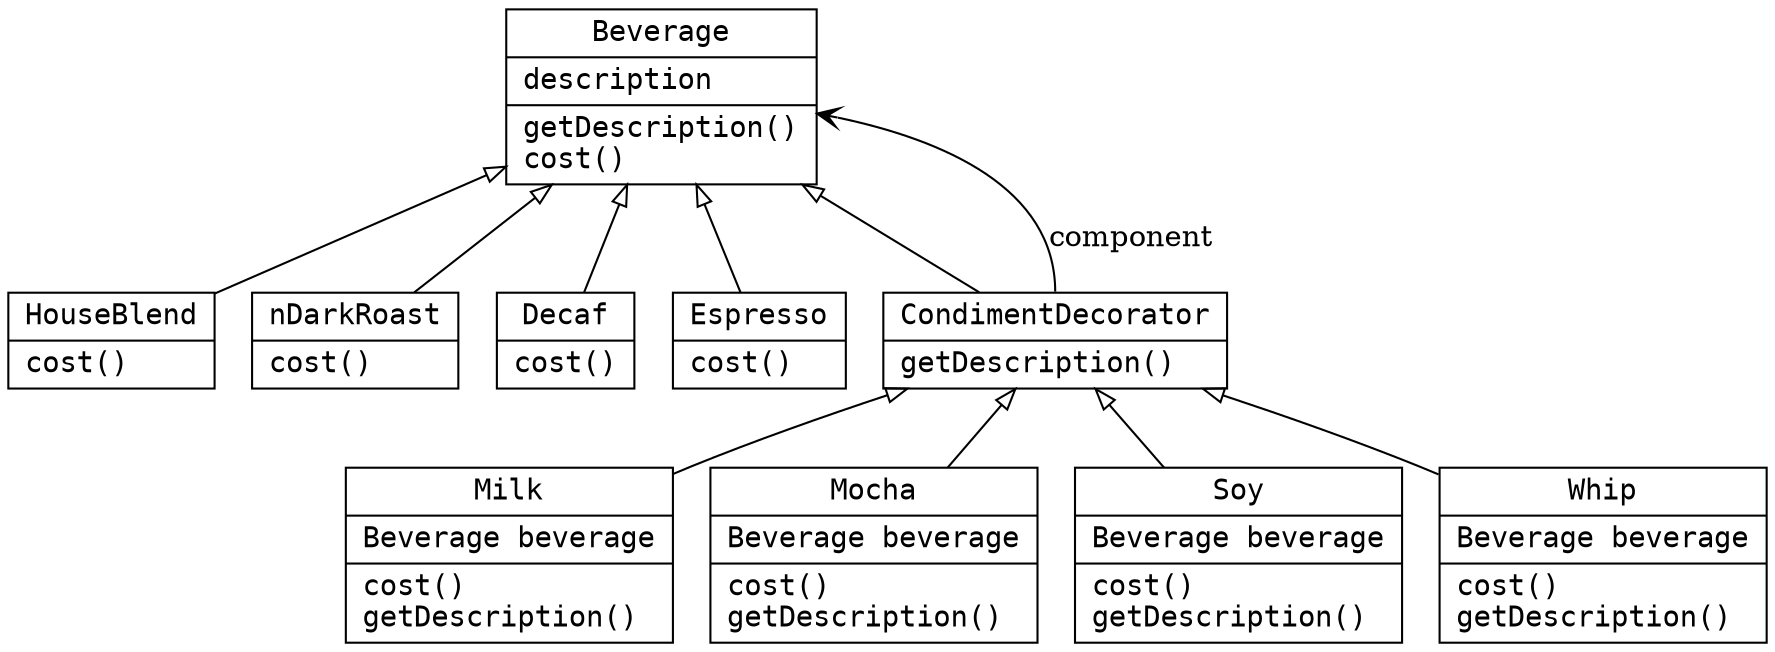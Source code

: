 digraph s {
    rankdir = BT;

    edge[arrowhead=empty];
    node[shape="record", fontname="Consolas,Monaco"];

    node_beverage[label="{Beverage|description\l|getDescription()\lcost()\l}"];

    node_houseBlend[label="{<d0>HouseBlend|cost()\l}"];
    node_darkRoast[label="{<d0>nDarkRoast|cost()\l}"];
    node_decaf[label="{<d0>Decaf|cost()\l}"];
    node_espresso[label="{<d0>Espresso|cost()\l}"];


    node_houseBlend  -> node_beverage;
    node_darkRoast  ->  node_beverage;
    node_decaf       -> node_beverage;
    node_espresso   ->  node_beverage;

    node_condimentDecorator[label="{<f1>CondimentDecorator|getDescription()\l}"];

    node_condimentDecorator -> node_beverage;
    node_condimentDecorator:f1 -> node_beverage[label="component",arrowhead="vee"]

    node_milk[label="{<d0>Milk|Beverage beverage\l|cost()\lgetDescription()\l}"];
    node_Mocha[label="{<d0>Mocha|Beverage beverage\l|cost()\lgetDescription()\l}"];
    node_soy[label="{<d0>Soy|Beverage beverage\l|cost()\lgetDescription()\l}"];
    node_whip[label="{<d0>Whip|Beverage beverage\l|cost()\lgetDescription()\l}"];

    node_milk->node_condimentDecorator
    node_Mocha->node_condimentDecorator
    node_soy->node_condimentDecorator
    node_whip->node_condimentDecorator
}